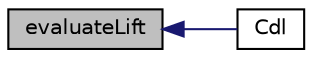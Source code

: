 digraph "evaluateLift"
{
  bgcolor="transparent";
  edge [fontname="Helvetica",fontsize="10",labelfontname="Helvetica",labelfontsize="10"];
  node [fontname="Helvetica",fontsize="10",shape=record];
  rankdir="LR";
  Node1 [label="evaluateLift",height=0.2,width=0.4,color="black", fillcolor="grey75", style="filled", fontcolor="black"];
  Node1 -> Node2 [dir="back",color="midnightblue",fontsize="10",style="solid",fontname="Helvetica"];
  Node2 [label="Cdl",height=0.2,width=0.4,color="black",URL="$a02274.html#abda65fcf9dff4eccf2092ff2eedc1944",tooltip="Return the Cd and Cl for a given angle-of-attack. "];
}
